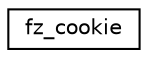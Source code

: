 digraph "Graphical Class Hierarchy"
{
 // LATEX_PDF_SIZE
  edge [fontname="Helvetica",fontsize="10",labelfontname="Helvetica",labelfontsize="10"];
  node [fontname="Helvetica",fontsize="10",shape=record];
  rankdir="LR";
  Node0 [label="fz_cookie",height=0.2,width=0.4,color="black", fillcolor="white", style="filled",URL="$structfz__cookie.html",tooltip=" "];
}
